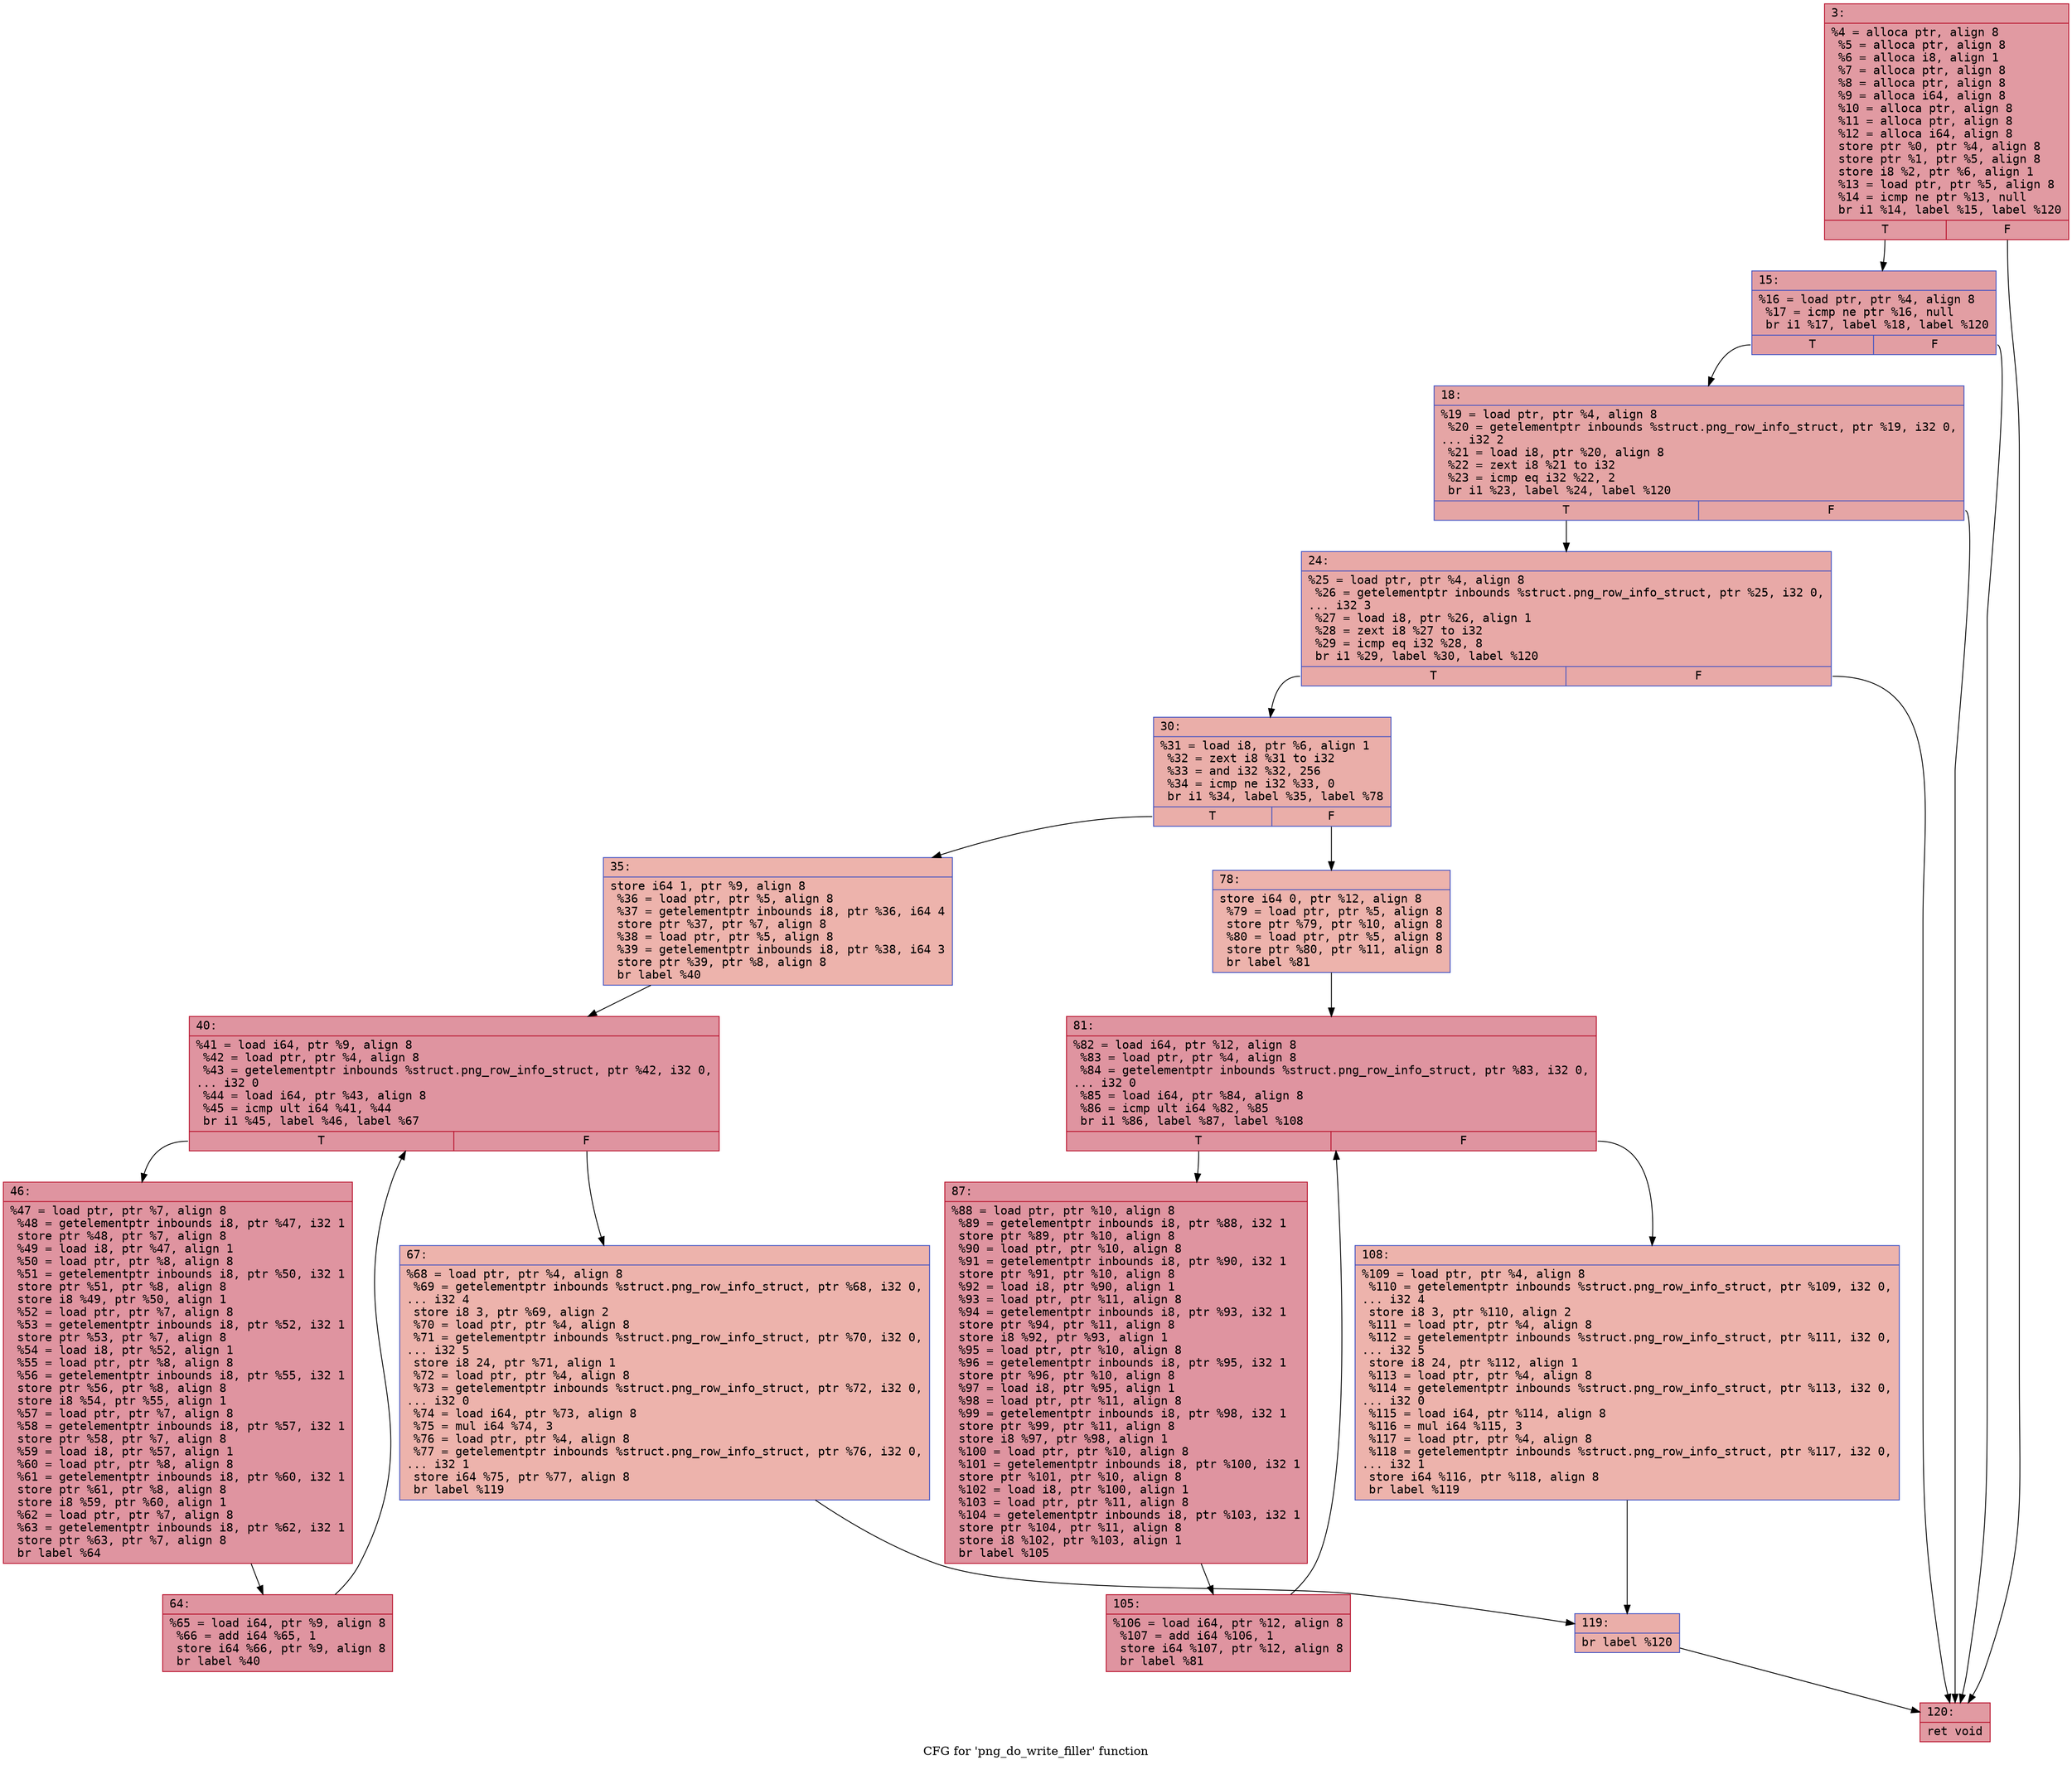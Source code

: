 digraph "CFG for 'png_do_write_filler' function" {
	label="CFG for 'png_do_write_filler' function";

	Node0x60000336a120 [shape=record,color="#b70d28ff", style=filled, fillcolor="#bb1b2c70" fontname="Courier",label="{3:\l|  %4 = alloca ptr, align 8\l  %5 = alloca ptr, align 8\l  %6 = alloca i8, align 1\l  %7 = alloca ptr, align 8\l  %8 = alloca ptr, align 8\l  %9 = alloca i64, align 8\l  %10 = alloca ptr, align 8\l  %11 = alloca ptr, align 8\l  %12 = alloca i64, align 8\l  store ptr %0, ptr %4, align 8\l  store ptr %1, ptr %5, align 8\l  store i8 %2, ptr %6, align 1\l  %13 = load ptr, ptr %5, align 8\l  %14 = icmp ne ptr %13, null\l  br i1 %14, label %15, label %120\l|{<s0>T|<s1>F}}"];
	Node0x60000336a120:s0 -> Node0x60000336a170[tooltip="3 -> 15\nProbability 62.50%" ];
	Node0x60000336a120:s1 -> Node0x60000336a620[tooltip="3 -> 120\nProbability 37.50%" ];
	Node0x60000336a170 [shape=record,color="#3d50c3ff", style=filled, fillcolor="#be242e70" fontname="Courier",label="{15:\l|  %16 = load ptr, ptr %4, align 8\l  %17 = icmp ne ptr %16, null\l  br i1 %17, label %18, label %120\l|{<s0>T|<s1>F}}"];
	Node0x60000336a170:s0 -> Node0x60000336a1c0[tooltip="15 -> 18\nProbability 62.50%" ];
	Node0x60000336a170:s1 -> Node0x60000336a620[tooltip="15 -> 120\nProbability 37.50%" ];
	Node0x60000336a1c0 [shape=record,color="#3d50c3ff", style=filled, fillcolor="#c5333470" fontname="Courier",label="{18:\l|  %19 = load ptr, ptr %4, align 8\l  %20 = getelementptr inbounds %struct.png_row_info_struct, ptr %19, i32 0,\l... i32 2\l  %21 = load i8, ptr %20, align 8\l  %22 = zext i8 %21 to i32\l  %23 = icmp eq i32 %22, 2\l  br i1 %23, label %24, label %120\l|{<s0>T|<s1>F}}"];
	Node0x60000336a1c0:s0 -> Node0x60000336a210[tooltip="18 -> 24\nProbability 50.00%" ];
	Node0x60000336a1c0:s1 -> Node0x60000336a620[tooltip="18 -> 120\nProbability 50.00%" ];
	Node0x60000336a210 [shape=record,color="#3d50c3ff", style=filled, fillcolor="#ca3b3770" fontname="Courier",label="{24:\l|  %25 = load ptr, ptr %4, align 8\l  %26 = getelementptr inbounds %struct.png_row_info_struct, ptr %25, i32 0,\l... i32 3\l  %27 = load i8, ptr %26, align 1\l  %28 = zext i8 %27 to i32\l  %29 = icmp eq i32 %28, 8\l  br i1 %29, label %30, label %120\l|{<s0>T|<s1>F}}"];
	Node0x60000336a210:s0 -> Node0x60000336a260[tooltip="24 -> 30\nProbability 50.00%" ];
	Node0x60000336a210:s1 -> Node0x60000336a620[tooltip="24 -> 120\nProbability 50.00%" ];
	Node0x60000336a260 [shape=record,color="#3d50c3ff", style=filled, fillcolor="#d0473d70" fontname="Courier",label="{30:\l|  %31 = load i8, ptr %6, align 1\l  %32 = zext i8 %31 to i32\l  %33 = and i32 %32, 256\l  %34 = icmp ne i32 %33, 0\l  br i1 %34, label %35, label %78\l|{<s0>T|<s1>F}}"];
	Node0x60000336a260:s0 -> Node0x60000336a2b0[tooltip="30 -> 35\nProbability 50.00%" ];
	Node0x60000336a260:s1 -> Node0x60000336a440[tooltip="30 -> 78\nProbability 50.00%" ];
	Node0x60000336a2b0 [shape=record,color="#3d50c3ff", style=filled, fillcolor="#d6524470" fontname="Courier",label="{35:\l|  store i64 1, ptr %9, align 8\l  %36 = load ptr, ptr %5, align 8\l  %37 = getelementptr inbounds i8, ptr %36, i64 4\l  store ptr %37, ptr %7, align 8\l  %38 = load ptr, ptr %5, align 8\l  %39 = getelementptr inbounds i8, ptr %38, i64 3\l  store ptr %39, ptr %8, align 8\l  br label %40\l}"];
	Node0x60000336a2b0 -> Node0x60000336a300[tooltip="35 -> 40\nProbability 100.00%" ];
	Node0x60000336a300 [shape=record,color="#b70d28ff", style=filled, fillcolor="#b70d2870" fontname="Courier",label="{40:\l|  %41 = load i64, ptr %9, align 8\l  %42 = load ptr, ptr %4, align 8\l  %43 = getelementptr inbounds %struct.png_row_info_struct, ptr %42, i32 0,\l... i32 0\l  %44 = load i64, ptr %43, align 8\l  %45 = icmp ult i64 %41, %44\l  br i1 %45, label %46, label %67\l|{<s0>T|<s1>F}}"];
	Node0x60000336a300:s0 -> Node0x60000336a350[tooltip="40 -> 46\nProbability 96.88%" ];
	Node0x60000336a300:s1 -> Node0x60000336a3f0[tooltip="40 -> 67\nProbability 3.12%" ];
	Node0x60000336a350 [shape=record,color="#b70d28ff", style=filled, fillcolor="#b70d2870" fontname="Courier",label="{46:\l|  %47 = load ptr, ptr %7, align 8\l  %48 = getelementptr inbounds i8, ptr %47, i32 1\l  store ptr %48, ptr %7, align 8\l  %49 = load i8, ptr %47, align 1\l  %50 = load ptr, ptr %8, align 8\l  %51 = getelementptr inbounds i8, ptr %50, i32 1\l  store ptr %51, ptr %8, align 8\l  store i8 %49, ptr %50, align 1\l  %52 = load ptr, ptr %7, align 8\l  %53 = getelementptr inbounds i8, ptr %52, i32 1\l  store ptr %53, ptr %7, align 8\l  %54 = load i8, ptr %52, align 1\l  %55 = load ptr, ptr %8, align 8\l  %56 = getelementptr inbounds i8, ptr %55, i32 1\l  store ptr %56, ptr %8, align 8\l  store i8 %54, ptr %55, align 1\l  %57 = load ptr, ptr %7, align 8\l  %58 = getelementptr inbounds i8, ptr %57, i32 1\l  store ptr %58, ptr %7, align 8\l  %59 = load i8, ptr %57, align 1\l  %60 = load ptr, ptr %8, align 8\l  %61 = getelementptr inbounds i8, ptr %60, i32 1\l  store ptr %61, ptr %8, align 8\l  store i8 %59, ptr %60, align 1\l  %62 = load ptr, ptr %7, align 8\l  %63 = getelementptr inbounds i8, ptr %62, i32 1\l  store ptr %63, ptr %7, align 8\l  br label %64\l}"];
	Node0x60000336a350 -> Node0x60000336a3a0[tooltip="46 -> 64\nProbability 100.00%" ];
	Node0x60000336a3a0 [shape=record,color="#b70d28ff", style=filled, fillcolor="#b70d2870" fontname="Courier",label="{64:\l|  %65 = load i64, ptr %9, align 8\l  %66 = add i64 %65, 1\l  store i64 %66, ptr %9, align 8\l  br label %40\l}"];
	Node0x60000336a3a0 -> Node0x60000336a300[tooltip="64 -> 40\nProbability 100.00%" ];
	Node0x60000336a3f0 [shape=record,color="#3d50c3ff", style=filled, fillcolor="#d6524470" fontname="Courier",label="{67:\l|  %68 = load ptr, ptr %4, align 8\l  %69 = getelementptr inbounds %struct.png_row_info_struct, ptr %68, i32 0,\l... i32 4\l  store i8 3, ptr %69, align 2\l  %70 = load ptr, ptr %4, align 8\l  %71 = getelementptr inbounds %struct.png_row_info_struct, ptr %70, i32 0,\l... i32 5\l  store i8 24, ptr %71, align 1\l  %72 = load ptr, ptr %4, align 8\l  %73 = getelementptr inbounds %struct.png_row_info_struct, ptr %72, i32 0,\l... i32 0\l  %74 = load i64, ptr %73, align 8\l  %75 = mul i64 %74, 3\l  %76 = load ptr, ptr %4, align 8\l  %77 = getelementptr inbounds %struct.png_row_info_struct, ptr %76, i32 0,\l... i32 1\l  store i64 %75, ptr %77, align 8\l  br label %119\l}"];
	Node0x60000336a3f0 -> Node0x60000336a5d0[tooltip="67 -> 119\nProbability 100.00%" ];
	Node0x60000336a440 [shape=record,color="#3d50c3ff", style=filled, fillcolor="#d6524470" fontname="Courier",label="{78:\l|  store i64 0, ptr %12, align 8\l  %79 = load ptr, ptr %5, align 8\l  store ptr %79, ptr %10, align 8\l  %80 = load ptr, ptr %5, align 8\l  store ptr %80, ptr %11, align 8\l  br label %81\l}"];
	Node0x60000336a440 -> Node0x60000336a490[tooltip="78 -> 81\nProbability 100.00%" ];
	Node0x60000336a490 [shape=record,color="#b70d28ff", style=filled, fillcolor="#b70d2870" fontname="Courier",label="{81:\l|  %82 = load i64, ptr %12, align 8\l  %83 = load ptr, ptr %4, align 8\l  %84 = getelementptr inbounds %struct.png_row_info_struct, ptr %83, i32 0,\l... i32 0\l  %85 = load i64, ptr %84, align 8\l  %86 = icmp ult i64 %82, %85\l  br i1 %86, label %87, label %108\l|{<s0>T|<s1>F}}"];
	Node0x60000336a490:s0 -> Node0x60000336a4e0[tooltip="81 -> 87\nProbability 96.88%" ];
	Node0x60000336a490:s1 -> Node0x60000336a580[tooltip="81 -> 108\nProbability 3.12%" ];
	Node0x60000336a4e0 [shape=record,color="#b70d28ff", style=filled, fillcolor="#b70d2870" fontname="Courier",label="{87:\l|  %88 = load ptr, ptr %10, align 8\l  %89 = getelementptr inbounds i8, ptr %88, i32 1\l  store ptr %89, ptr %10, align 8\l  %90 = load ptr, ptr %10, align 8\l  %91 = getelementptr inbounds i8, ptr %90, i32 1\l  store ptr %91, ptr %10, align 8\l  %92 = load i8, ptr %90, align 1\l  %93 = load ptr, ptr %11, align 8\l  %94 = getelementptr inbounds i8, ptr %93, i32 1\l  store ptr %94, ptr %11, align 8\l  store i8 %92, ptr %93, align 1\l  %95 = load ptr, ptr %10, align 8\l  %96 = getelementptr inbounds i8, ptr %95, i32 1\l  store ptr %96, ptr %10, align 8\l  %97 = load i8, ptr %95, align 1\l  %98 = load ptr, ptr %11, align 8\l  %99 = getelementptr inbounds i8, ptr %98, i32 1\l  store ptr %99, ptr %11, align 8\l  store i8 %97, ptr %98, align 1\l  %100 = load ptr, ptr %10, align 8\l  %101 = getelementptr inbounds i8, ptr %100, i32 1\l  store ptr %101, ptr %10, align 8\l  %102 = load i8, ptr %100, align 1\l  %103 = load ptr, ptr %11, align 8\l  %104 = getelementptr inbounds i8, ptr %103, i32 1\l  store ptr %104, ptr %11, align 8\l  store i8 %102, ptr %103, align 1\l  br label %105\l}"];
	Node0x60000336a4e0 -> Node0x60000336a530[tooltip="87 -> 105\nProbability 100.00%" ];
	Node0x60000336a530 [shape=record,color="#b70d28ff", style=filled, fillcolor="#b70d2870" fontname="Courier",label="{105:\l|  %106 = load i64, ptr %12, align 8\l  %107 = add i64 %106, 1\l  store i64 %107, ptr %12, align 8\l  br label %81\l}"];
	Node0x60000336a530 -> Node0x60000336a490[tooltip="105 -> 81\nProbability 100.00%" ];
	Node0x60000336a580 [shape=record,color="#3d50c3ff", style=filled, fillcolor="#d6524470" fontname="Courier",label="{108:\l|  %109 = load ptr, ptr %4, align 8\l  %110 = getelementptr inbounds %struct.png_row_info_struct, ptr %109, i32 0,\l... i32 4\l  store i8 3, ptr %110, align 2\l  %111 = load ptr, ptr %4, align 8\l  %112 = getelementptr inbounds %struct.png_row_info_struct, ptr %111, i32 0,\l... i32 5\l  store i8 24, ptr %112, align 1\l  %113 = load ptr, ptr %4, align 8\l  %114 = getelementptr inbounds %struct.png_row_info_struct, ptr %113, i32 0,\l... i32 0\l  %115 = load i64, ptr %114, align 8\l  %116 = mul i64 %115, 3\l  %117 = load ptr, ptr %4, align 8\l  %118 = getelementptr inbounds %struct.png_row_info_struct, ptr %117, i32 0,\l... i32 1\l  store i64 %116, ptr %118, align 8\l  br label %119\l}"];
	Node0x60000336a580 -> Node0x60000336a5d0[tooltip="108 -> 119\nProbability 100.00%" ];
	Node0x60000336a5d0 [shape=record,color="#3d50c3ff", style=filled, fillcolor="#d0473d70" fontname="Courier",label="{119:\l|  br label %120\l}"];
	Node0x60000336a5d0 -> Node0x60000336a620[tooltip="119 -> 120\nProbability 100.00%" ];
	Node0x60000336a620 [shape=record,color="#b70d28ff", style=filled, fillcolor="#bb1b2c70" fontname="Courier",label="{120:\l|  ret void\l}"];
}
